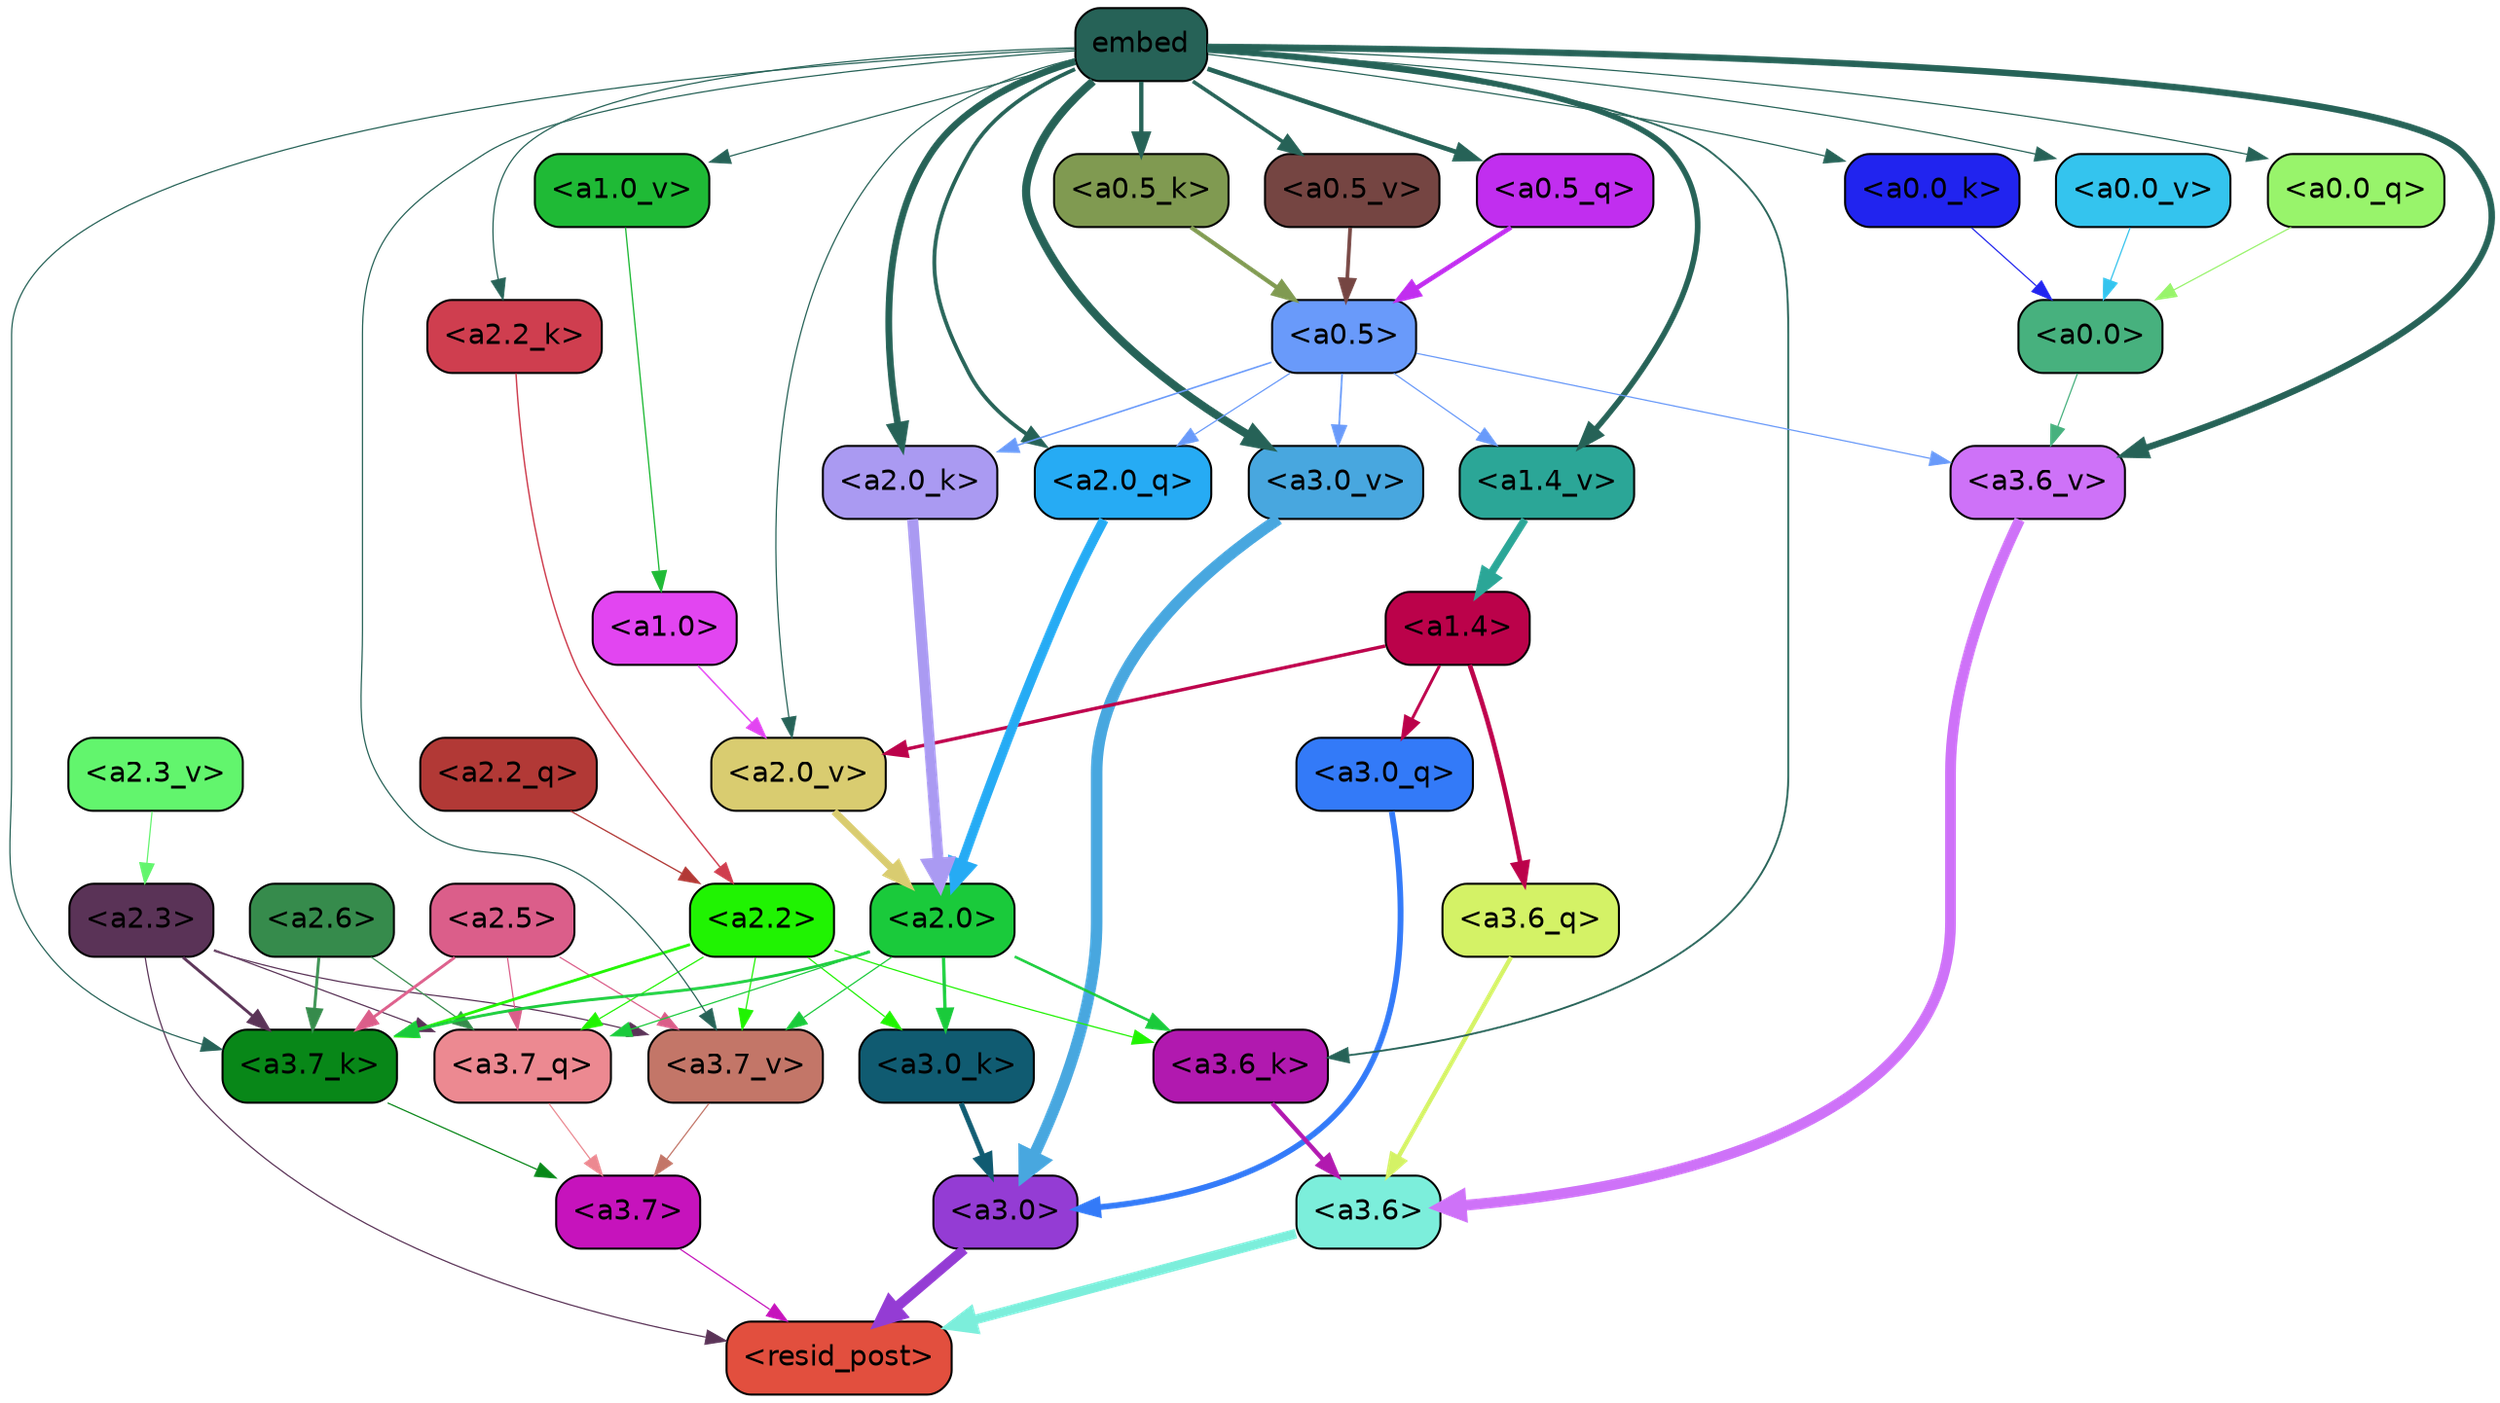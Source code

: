strict digraph "" {
	graph [bgcolor=transparent,
		layout=dot,
		overlap=false,
		splines=true
	];
	"<a3.7>"	[color=black,
		fillcolor="#c613bc",
		fontname=Helvetica,
		shape=box,
		style="filled, rounded"];
	"<resid_post>"	[color=black,
		fillcolor="#e24f3e",
		fontname=Helvetica,
		shape=box,
		style="filled, rounded"];
	"<a3.7>" -> "<resid_post>"	[color="#c613bc",
		penwidth=0.6];
	"<a3.6>"	[color=black,
		fillcolor="#7ceedb",
		fontname=Helvetica,
		shape=box,
		style="filled, rounded"];
	"<a3.6>" -> "<resid_post>"	[color="#7ceedb",
		penwidth=4.749041676521301];
	"<a3.0>"	[color=black,
		fillcolor="#943cd4",
		fontname=Helvetica,
		shape=box,
		style="filled, rounded"];
	"<a3.0>" -> "<resid_post>"	[color="#943cd4",
		penwidth=5.004215121269226];
	"<a2.3>"	[color=black,
		fillcolor="#5a3357",
		fontname=Helvetica,
		shape=box,
		style="filled, rounded"];
	"<a2.3>" -> "<resid_post>"	[color="#5a3357",
		penwidth=0.6];
	"<a3.7_q>"	[color=black,
		fillcolor="#ec8991",
		fontname=Helvetica,
		shape=box,
		style="filled, rounded"];
	"<a2.3>" -> "<a3.7_q>"	[color="#5a3357",
		penwidth=0.6];
	"<a3.7_k>"	[color=black,
		fillcolor="#088718",
		fontname=Helvetica,
		shape=box,
		style="filled, rounded"];
	"<a2.3>" -> "<a3.7_k>"	[color="#5a3357",
		penwidth=1.4391854107379913];
	"<a3.7_v>"	[color=black,
		fillcolor="#c37668",
		fontname=Helvetica,
		shape=box,
		style="filled, rounded"];
	"<a2.3>" -> "<a3.7_v>"	[color="#5a3357",
		penwidth=0.6];
	"<a3.7_q>" -> "<a3.7>"	[color="#ec8991",
		penwidth=0.6];
	"<a3.6_q>"	[color=black,
		fillcolor="#d4f266",
		fontname=Helvetica,
		shape=box,
		style="filled, rounded"];
	"<a3.6_q>" -> "<a3.6>"	[color="#d4f266",
		penwidth=2.160832464694977];
	"<a3.0_q>"	[color=black,
		fillcolor="#337af8",
		fontname=Helvetica,
		shape=box,
		style="filled, rounded"];
	"<a3.0_q>" -> "<a3.0>"	[color="#337af8",
		penwidth=2.870753765106201];
	"<a3.7_k>" -> "<a3.7>"	[color="#088718",
		penwidth=0.6];
	"<a3.6_k>"	[color=black,
		fillcolor="#b119af",
		fontname=Helvetica,
		shape=box,
		style="filled, rounded"];
	"<a3.6_k>" -> "<a3.6>"	[color="#b119af",
		penwidth=2.13908451795578];
	"<a3.0_k>"	[color=black,
		fillcolor="#105b71",
		fontname=Helvetica,
		shape=box,
		style="filled, rounded"];
	"<a3.0_k>" -> "<a3.0>"	[color="#105b71",
		penwidth=2.520303964614868];
	"<a3.7_v>" -> "<a3.7>"	[color="#c37668",
		penwidth=0.6];
	"<a3.6_v>"	[color=black,
		fillcolor="#ce72f8",
		fontname=Helvetica,
		shape=box,
		style="filled, rounded"];
	"<a3.6_v>" -> "<a3.6>"	[color="#ce72f8",
		penwidth=5.297133803367615];
	"<a3.0_v>"	[color=black,
		fillcolor="#48a7df",
		fontname=Helvetica,
		shape=box,
		style="filled, rounded"];
	"<a3.0_v>" -> "<a3.0>"	[color="#48a7df",
		penwidth=5.680712580680847];
	"<a2.6>"	[color=black,
		fillcolor="#368b4c",
		fontname=Helvetica,
		shape=box,
		style="filled, rounded"];
	"<a2.6>" -> "<a3.7_q>"	[color="#368b4c",
		penwidth=0.6];
	"<a2.6>" -> "<a3.7_k>"	[color="#368b4c",
		penwidth=1.4180794060230255];
	"<a2.5>"	[color=black,
		fillcolor="#db5e8a",
		fontname=Helvetica,
		shape=box,
		style="filled, rounded"];
	"<a2.5>" -> "<a3.7_q>"	[color="#db5e8a",
		penwidth=0.6];
	"<a2.5>" -> "<a3.7_k>"	[color="#db5e8a",
		penwidth=1.4281435310840607];
	"<a2.5>" -> "<a3.7_v>"	[color="#db5e8a",
		penwidth=0.6];
	"<a2.2>"	[color=black,
		fillcolor="#20f302",
		fontname=Helvetica,
		shape=box,
		style="filled, rounded"];
	"<a2.2>" -> "<a3.7_q>"	[color="#20f302",
		penwidth=0.6];
	"<a2.2>" -> "<a3.7_k>"	[color="#20f302",
		penwidth=1.3982512056827545];
	"<a2.2>" -> "<a3.6_k>"	[color="#20f302",
		penwidth=0.6];
	"<a2.2>" -> "<a3.0_k>"	[color="#20f302",
		penwidth=0.6];
	"<a2.2>" -> "<a3.7_v>"	[color="#20f302",
		penwidth=0.6];
	"<a2.0>"	[color=black,
		fillcolor="#1aca3b",
		fontname=Helvetica,
		shape=box,
		style="filled, rounded"];
	"<a2.0>" -> "<a3.7_q>"	[color="#1aca3b",
		penwidth=0.6];
	"<a2.0>" -> "<a3.7_k>"	[color="#1aca3b",
		penwidth=1.404832512140274];
	"<a2.0>" -> "<a3.6_k>"	[color="#1aca3b",
		penwidth=1.2708758115768433];
	"<a2.0>" -> "<a3.0_k>"	[color="#1aca3b",
		penwidth=1.6207245588302612];
	"<a2.0>" -> "<a3.7_v>"	[color="#1aca3b",
		penwidth=0.6];
	"<a1.4>"	[color=black,
		fillcolor="#bb024a",
		fontname=Helvetica,
		shape=box,
		style="filled, rounded"];
	"<a1.4>" -> "<a3.6_q>"	[color="#bb024a",
		penwidth=2.289449453353882];
	"<a1.4>" -> "<a3.0_q>"	[color="#bb024a",
		penwidth=1.4600623846054077];
	"<a2.0_v>"	[color=black,
		fillcolor="#d9cc70",
		fontname=Helvetica,
		shape=box,
		style="filled, rounded"];
	"<a1.4>" -> "<a2.0_v>"	[color="#bb024a",
		penwidth=1.676277220249176];
	embed	[color=black,
		fillcolor="#266257",
		fontname=Helvetica,
		shape=box,
		style="filled, rounded"];
	embed -> "<a3.7_k>"	[color="#266257",
		penwidth=0.6];
	embed -> "<a3.6_k>"	[color="#266257",
		penwidth=0.9291638135910034];
	embed -> "<a3.7_v>"	[color="#266257",
		penwidth=0.6];
	embed -> "<a3.6_v>"	[color="#266257",
		penwidth=3.1808209121227264];
	embed -> "<a3.0_v>"	[color="#266257",
		penwidth=4.036660343408585];
	"<a2.0_q>"	[color=black,
		fillcolor="#26abf4",
		fontname=Helvetica,
		shape=box,
		style="filled, rounded"];
	embed -> "<a2.0_q>"	[color="#266257",
		penwidth=1.8821641206741333];
	"<a2.2_k>"	[color=black,
		fillcolor="#cf3e4f",
		fontname=Helvetica,
		shape=box,
		style="filled, rounded"];
	embed -> "<a2.2_k>"	[color="#266257",
		penwidth=0.6];
	"<a2.0_k>"	[color=black,
		fillcolor="#aa9af2",
		fontname=Helvetica,
		shape=box,
		style="filled, rounded"];
	embed -> "<a2.0_k>"	[color="#266257",
		penwidth=3.3375256061553955];
	embed -> "<a2.0_v>"	[color="#266257",
		penwidth=0.6];
	"<a1.4_v>"	[color=black,
		fillcolor="#2ba697",
		fontname=Helvetica,
		shape=box,
		style="filled, rounded"];
	embed -> "<a1.4_v>"	[color="#266257",
		penwidth=2.7935529947280884];
	"<a1.0_v>"	[color=black,
		fillcolor="#1fba36",
		fontname=Helvetica,
		shape=box,
		style="filled, rounded"];
	embed -> "<a1.0_v>"	[color="#266257",
		penwidth=0.6];
	"<a0.5_q>"	[color=black,
		fillcolor="#c12eef",
		fontname=Helvetica,
		shape=box,
		style="filled, rounded"];
	embed -> "<a0.5_q>"	[color="#266257",
		penwidth=2.3187438249588013];
	"<a0.0_q>"	[color=black,
		fillcolor="#98f46b",
		fontname=Helvetica,
		shape=box,
		style="filled, rounded"];
	embed -> "<a0.0_q>"	[color="#266257",
		penwidth=0.6];
	"<a0.5_k>"	[color=black,
		fillcolor="#809a51",
		fontname=Helvetica,
		shape=box,
		style="filled, rounded"];
	embed -> "<a0.5_k>"	[color="#266257",
		penwidth=2.1102226972579956];
	"<a0.0_k>"	[color=black,
		fillcolor="#2124ef",
		fontname=Helvetica,
		shape=box,
		style="filled, rounded"];
	embed -> "<a0.0_k>"	[color="#266257",
		penwidth=0.6];
	"<a0.5_v>"	[color=black,
		fillcolor="#754542",
		fontname=Helvetica,
		shape=box,
		style="filled, rounded"];
	embed -> "<a0.5_v>"	[color="#266257",
		penwidth=1.8293639421463013];
	"<a0.0_v>"	[color=black,
		fillcolor="#34c4ee",
		fontname=Helvetica,
		shape=box,
		style="filled, rounded"];
	embed -> "<a0.0_v>"	[color="#266257",
		penwidth=0.6];
	"<a0.5>"	[color=black,
		fillcolor="#699afa",
		fontname=Helvetica,
		shape=box,
		style="filled, rounded"];
	"<a0.5>" -> "<a3.6_v>"	[color="#699afa",
		penwidth=0.6];
	"<a0.5>" -> "<a3.0_v>"	[color="#699afa",
		penwidth=0.8798569142818451];
	"<a0.5>" -> "<a2.0_q>"	[color="#699afa",
		penwidth=0.6];
	"<a0.5>" -> "<a2.0_k>"	[color="#699afa",
		penwidth=0.7782440185546875];
	"<a0.5>" -> "<a1.4_v>"	[color="#699afa",
		penwidth=0.6];
	"<a0.0>"	[color=black,
		fillcolor="#47b17e",
		fontname=Helvetica,
		shape=box,
		style="filled, rounded"];
	"<a0.0>" -> "<a3.6_v>"	[color="#47b17e",
		penwidth=0.6];
	"<a2.2_q>"	[color=black,
		fillcolor="#b23936",
		fontname=Helvetica,
		shape=box,
		style="filled, rounded"];
	"<a2.2_q>" -> "<a2.2>"	[color="#b23936",
		penwidth=0.6392357051372528];
	"<a2.0_q>" -> "<a2.0>"	[color="#26abf4",
		penwidth=4.795779317617416];
	"<a2.2_k>" -> "<a2.2>"	[color="#cf3e4f",
		penwidth=0.7060726433992386];
	"<a2.0_k>" -> "<a2.0>"	[color="#aa9af2",
		penwidth=5.401692286133766];
	"<a2.3_v>"	[color=black,
		fillcolor="#62f56d",
		fontname=Helvetica,
		shape=box,
		style="filled, rounded"];
	"<a2.3_v>" -> "<a2.3>"	[color="#62f56d",
		penwidth=0.6];
	"<a2.0_v>" -> "<a2.0>"	[color="#d9cc70",
		penwidth=3.56003999710083];
	"<a1.0>"	[color=black,
		fillcolor="#e245f1",
		fontname=Helvetica,
		shape=box,
		style="filled, rounded"];
	"<a1.0>" -> "<a2.0_v>"	[color="#e245f1",
		penwidth=0.7355214953422546];
	"<a1.4_v>" -> "<a1.4>"	[color="#2ba697",
		penwidth=3.7673035860061646];
	"<a1.0_v>" -> "<a1.0>"	[color="#1fba36",
		penwidth=0.6493047475814819];
	"<a0.5_q>" -> "<a0.5>"	[color="#c12eef",
		penwidth=2.3187414407730103];
	"<a0.0_q>" -> "<a0.0>"	[color="#98f46b",
		penwidth=0.6];
	"<a0.5_k>" -> "<a0.5>"	[color="#809a51",
		penwidth=2.1102215051651];
	"<a0.0_k>" -> "<a0.0>"	[color="#2124ef",
		penwidth=0.6];
	"<a0.5_v>" -> "<a0.5>"	[color="#754542",
		penwidth=1.829363465309143];
	"<a0.0_v>" -> "<a0.0>"	[color="#34c4ee",
		penwidth=0.6];
}
